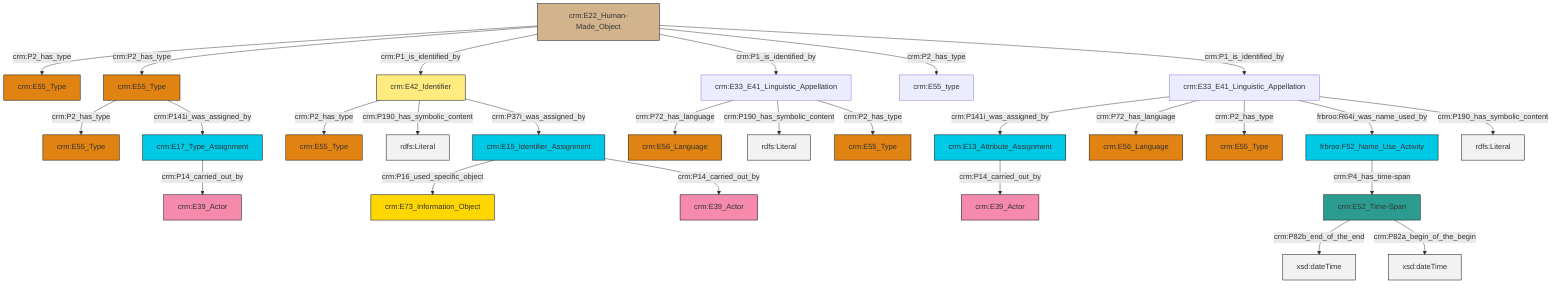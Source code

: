 graph TD
classDef Literal fill:#f2f2f2,stroke:#000000;
classDef CRM_Entity fill:#FFFFFF,stroke:#000000;
classDef Temporal_Entity fill:#00C9E6, stroke:#000000;
classDef Type fill:#E18312, stroke:#000000;
classDef Time-Span fill:#2C9C91, stroke:#000000;
classDef Appellation fill:#FFEB7F, stroke:#000000;
classDef Place fill:#008836, stroke:#000000;
classDef Persistent_Item fill:#B266B2, stroke:#000000;
classDef Conceptual_Object fill:#FFD700, stroke:#000000;
classDef Physical_Thing fill:#D2B48C, stroke:#000000;
classDef Actor fill:#f58aad, stroke:#000000;
classDef PC_Classes fill:#4ce600, stroke:#000000;
classDef Multi fill:#cccccc,stroke:#000000;

2["crm:E17_Type_Assignment"]:::Temporal_Entity -->|crm:P14_carried_out_by| 3["crm:E39_Actor"]:::Actor
8["crm:E22_Human-Made_Object"]:::Physical_Thing -->|crm:P2_has_type| 9["crm:E55_Type"]:::Type
4["crm:E15_Identifier_Assignment"]:::Temporal_Entity -->|crm:P16_used_specific_object| 10["crm:E73_Information_Object"]:::Conceptual_Object
6["crm:E55_Type"]:::Type -->|crm:P2_has_type| 11["crm:E55_Type"]:::Type
8["crm:E22_Human-Made_Object"]:::Physical_Thing -->|crm:P2_has_type| 6["crm:E55_Type"]:::Type
12["frbroo:F52_Name_Use_Activity"]:::Temporal_Entity -->|crm:P4_has_time-span| 13["crm:E52_Time-Span"]:::Time-Span
8["crm:E22_Human-Made_Object"]:::Physical_Thing -->|crm:P1_is_identified_by| 14["crm:E42_Identifier"]:::Appellation
18["crm:E33_E41_Linguistic_Appellation"]:::Default -->|crm:P141i_was_assigned_by| 19["crm:E13_Attribute_Assignment"]:::Temporal_Entity
14["crm:E42_Identifier"]:::Appellation -->|crm:P2_has_type| 20["crm:E55_Type"]:::Type
18["crm:E33_E41_Linguistic_Appellation"]:::Default -->|crm:P72_has_language| 21["crm:E56_Language"]:::Type
19["crm:E13_Attribute_Assignment"]:::Temporal_Entity -->|crm:P14_carried_out_by| 22["crm:E39_Actor"]:::Actor
8["crm:E22_Human-Made_Object"]:::Physical_Thing -->|crm:P1_is_identified_by| 23["crm:E33_E41_Linguistic_Appellation"]:::Default
8["crm:E22_Human-Made_Object"]:::Physical_Thing -->|crm:P2_has_type| 15["crm:E55_type"]:::Default
13["crm:E52_Time-Span"]:::Time-Span -->|crm:P82b_end_of_the_end| 27[xsd:dateTime]:::Literal
6["crm:E55_Type"]:::Type -->|crm:P141i_was_assigned_by| 2["crm:E17_Type_Assignment"]:::Temporal_Entity
14["crm:E42_Identifier"]:::Appellation -->|crm:P190_has_symbolic_content| 29[rdfs:Literal]:::Literal
13["crm:E52_Time-Span"]:::Time-Span -->|crm:P82a_begin_of_the_begin| 30[xsd:dateTime]:::Literal
18["crm:E33_E41_Linguistic_Appellation"]:::Default -->|crm:P2_has_type| 35["crm:E55_Type"]:::Type
8["crm:E22_Human-Made_Object"]:::Physical_Thing -->|crm:P1_is_identified_by| 18["crm:E33_E41_Linguistic_Appellation"]:::Default
23["crm:E33_E41_Linguistic_Appellation"]:::Default -->|crm:P72_has_language| 38["crm:E56_Language"]:::Type
23["crm:E33_E41_Linguistic_Appellation"]:::Default -->|crm:P190_has_symbolic_content| 39[rdfs:Literal]:::Literal
4["crm:E15_Identifier_Assignment"]:::Temporal_Entity -->|crm:P14_carried_out_by| 0["crm:E39_Actor"]:::Actor
14["crm:E42_Identifier"]:::Appellation -->|crm:P37i_was_assigned_by| 4["crm:E15_Identifier_Assignment"]:::Temporal_Entity
23["crm:E33_E41_Linguistic_Appellation"]:::Default -->|crm:P2_has_type| 32["crm:E55_Type"]:::Type
18["crm:E33_E41_Linguistic_Appellation"]:::Default -->|frbroo:R64i_was_name_used_by| 12["frbroo:F52_Name_Use_Activity"]:::Temporal_Entity
18["crm:E33_E41_Linguistic_Appellation"]:::Default -->|crm:P190_has_symbolic_content| 48[rdfs:Literal]:::Literal